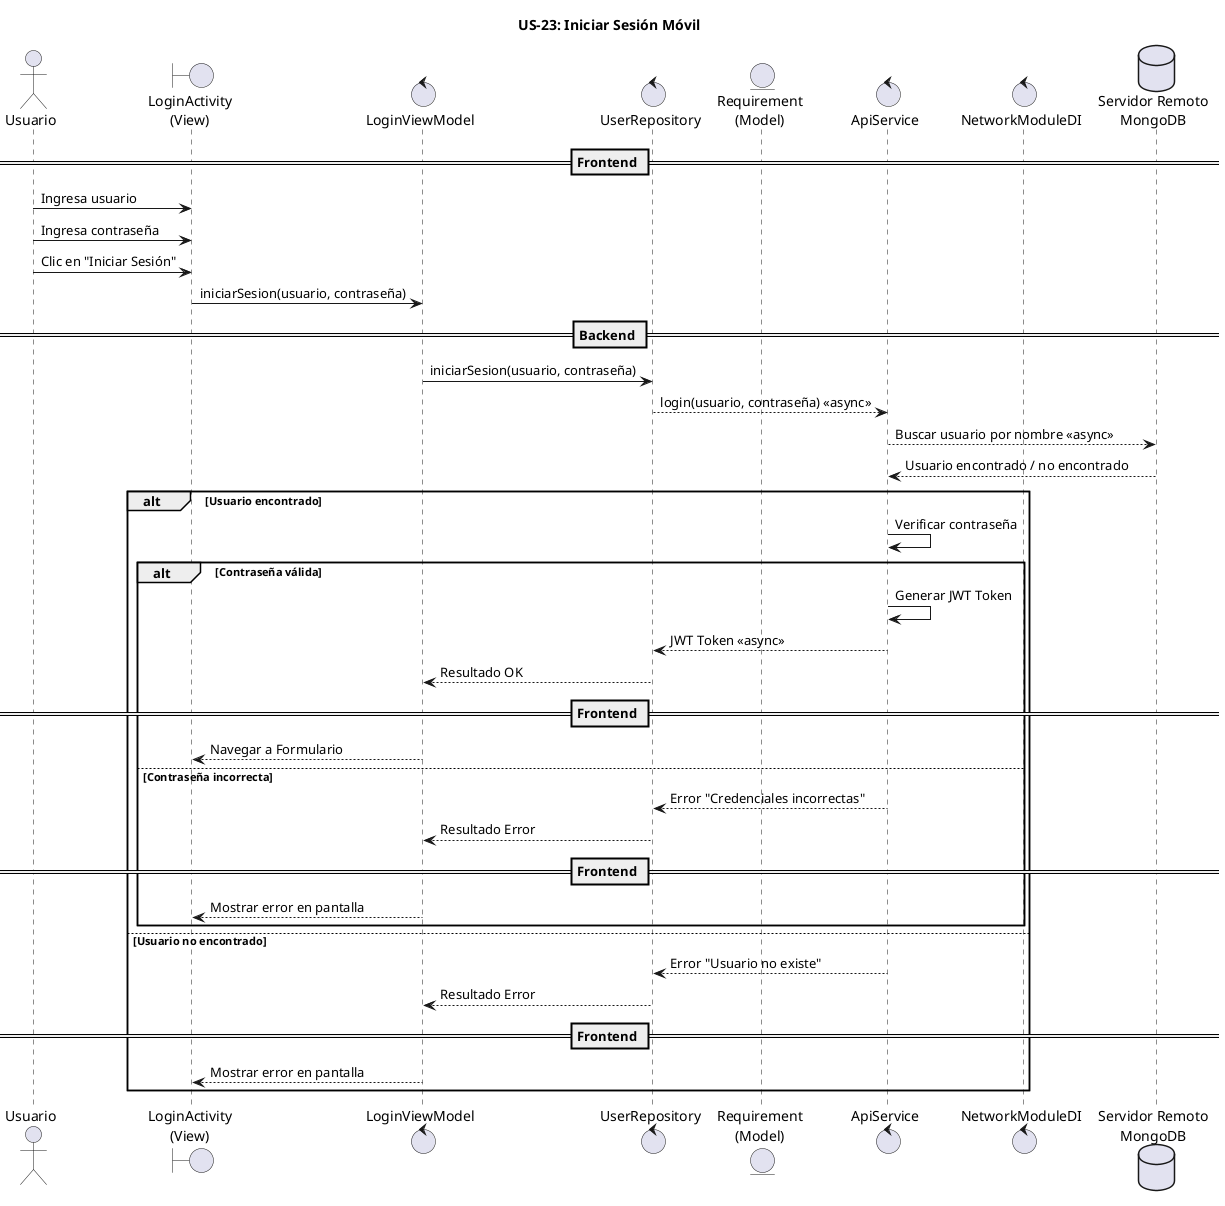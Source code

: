 @startuml
title US-23: Iniciar Sesión Móvil 

actor Usuario as U

boundary "LoginActivity\n(View)" as Activity
control "LoginViewModel" as ViewModel
control "UserRepository" as Repository
entity "Requirement\n(Model)" as Model
control "ApiService" as API
control "NetworkModuleDI" as DI
database "Servidor Remoto\nMongoDB" as DB

== Frontend ==
U -> Activity : Ingresa usuario
U -> Activity : Ingresa contraseña
U -> Activity : Clic en "Iniciar Sesión"
Activity -> ViewModel : iniciarSesion(usuario, contraseña)

== Backend ==
ViewModel -> Repository : iniciarSesion(usuario, contraseña)
Repository --> API : login(usuario, contraseña) <<async>>
API --> DB : Buscar usuario por nombre <<async>>
DB --> API : Usuario encontrado / no encontrado

alt Usuario encontrado
    API -> API : Verificar contraseña
    alt Contraseña válida
        API -> API : Generar JWT Token
        API --> Repository : JWT Token <<async>>
        Repository --> ViewModel : Resultado OK
        == Frontend ==
        ViewModel --> Activity : Navegar a Formulario
    else Contraseña incorrecta
        API --> Repository : Error "Credenciales incorrectas"
        Repository --> ViewModel : Resultado Error
        == Frontend ==
        ViewModel --> Activity : Mostrar error en pantalla
    end
else Usuario no encontrado
    API --> Repository : Error "Usuario no existe"
    Repository --> ViewModel : Resultado Error
    == Frontend ==
    ViewModel --> Activity : Mostrar error en pantalla
end

@enduml
